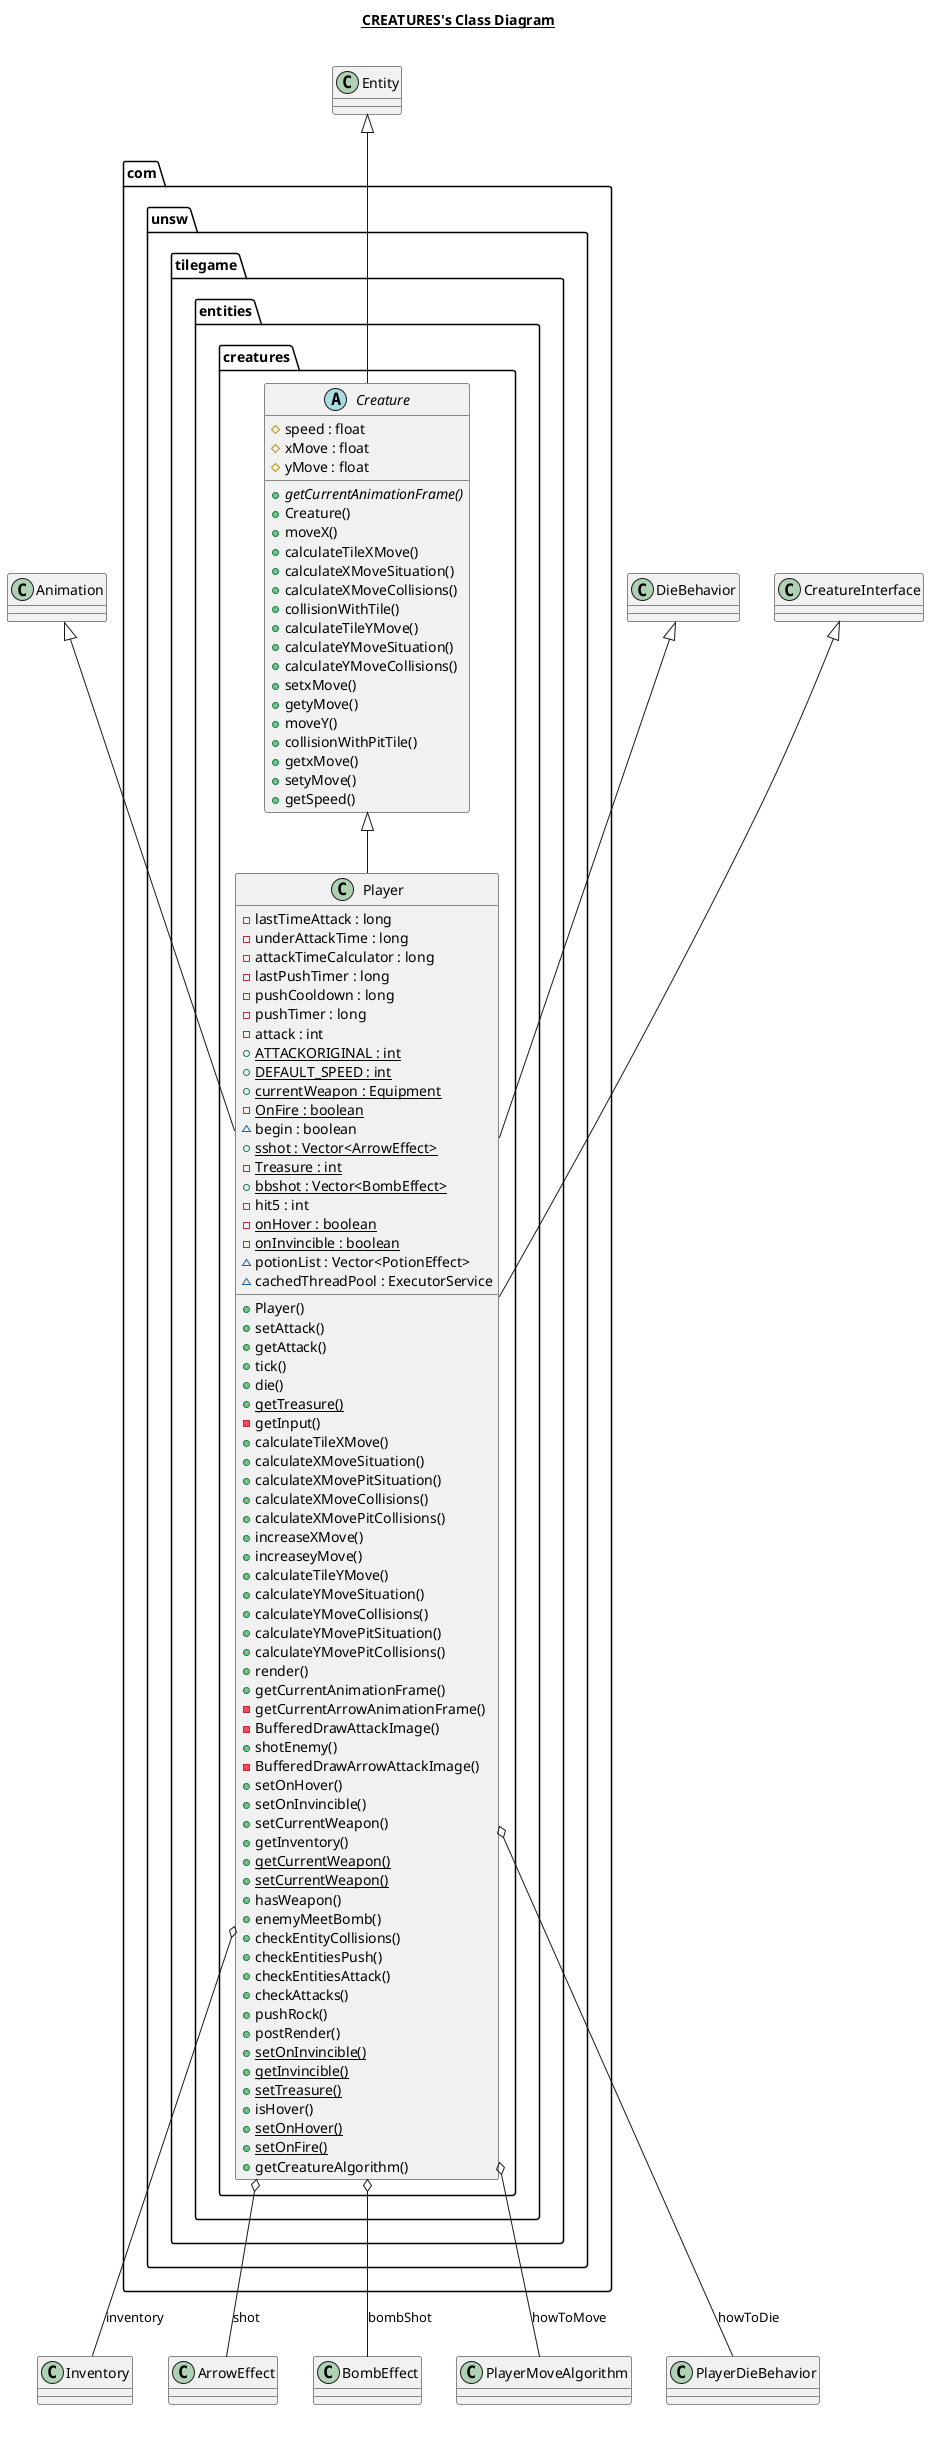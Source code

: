 @startuml

title __CREATURES's Class Diagram__\n

  package com.unsw.tilegame {
    package com.unsw.tilegame.entities {
      package com.unsw.tilegame.entities.creatures {
        abstract class Creature {
            # speed : float
            # xMove : float
            # yMove : float
            {abstract} + getCurrentAnimationFrame()
            + Creature()
            + moveX()
            + calculateTileXMove()
            + calculateXMoveSituation()
            + calculateXMoveCollisions()
            + collisionWithTile()
            + calculateTileYMove()
            + calculateYMoveSituation()
            + calculateYMoveCollisions()
            + setxMove()
            + getyMove()
            + moveY()
            + collisionWithPitTile()
            + getxMove()
            + setyMove()
            + getSpeed()
        }
      }
    }
  }
  

  package com.unsw.tilegame {
    package com.unsw.tilegame.entities {
      package com.unsw.tilegame.entities.creatures {
        class Player {
            - lastTimeAttack : long
            - underAttackTime : long
            - attackTimeCalculator : long
            - lastPushTimer : long
            - pushCooldown : long
            - pushTimer : long
            - attack : int
            {static} + ATTACKORIGINAL : int
            {static} + DEFAULT_SPEED : int
            {static} + currentWeapon : Equipment
            {static} - OnFire : boolean
            ~ begin : boolean
            {static} + sshot : Vector<ArrowEffect>
            {static} - Treasure : int
            {static} + bbshot : Vector<BombEffect>
            - hit5 : int
            {static} - onHover : boolean
            {static} - onInvincible : boolean
            ~ potionList : Vector<PotionEffect>
            ~ cachedThreadPool : ExecutorService
            + Player()
            + setAttack()
            + getAttack()
            + tick()
            + die()
            {static} + getTreasure()
            - getInput()
            + calculateTileXMove()
            + calculateXMoveSituation()
            + calculateXMovePitSituation()
            + calculateXMoveCollisions()
            + calculateXMovePitCollisions()
            + increaseXMove()
            + increaseyMove()
            + calculateTileYMove()
            + calculateYMoveSituation()
            + calculateYMoveCollisions()
            + calculateYMovePitSituation()
            + calculateYMovePitCollisions()
            + render()
            + getCurrentAnimationFrame()
            - getCurrentArrowAnimationFrame()
            - BufferedDrawAttackImage()
            + shotEnemy()
            - BufferedDrawArrowAttackImage()
            + setOnHover()
            + setOnInvincible()
            + setCurrentWeapon()
            + getInventory()
            {static} + getCurrentWeapon()
            {static} + setCurrentWeapon()
            + hasWeapon()
            + enemyMeetBomb()
            + checkEntityCollisions()
            + checkEntitiesPush()
            + checkEntitiesAttack()
            + checkAttacks()
            + pushRock()
            + postRender()
            {static} + setOnInvincible()
            {static} + getInvincible()
            {static} + setTreasure()
            + isHover()
            {static} + setOnHover()
            {static} + setOnFire()
            + getCreatureAlgorithm()
        }
      }
    }
  }
  

  Creature -up-|> Entity
  Player -up-|> CreatureInterface
  Player -up-|> DieBehavior
  Player -up-|> Creature
  Player -up-|> Animation
  Player o-- Inventory : inventory
  Player o-- ArrowEffect : shot
  Player o-- BombEffect : bombShot
  Player o-- PlayerMoveAlgorithm : howToMove
  Player o-- PlayerDieBehavior : howToDie


right footer



endfooter

@enduml

